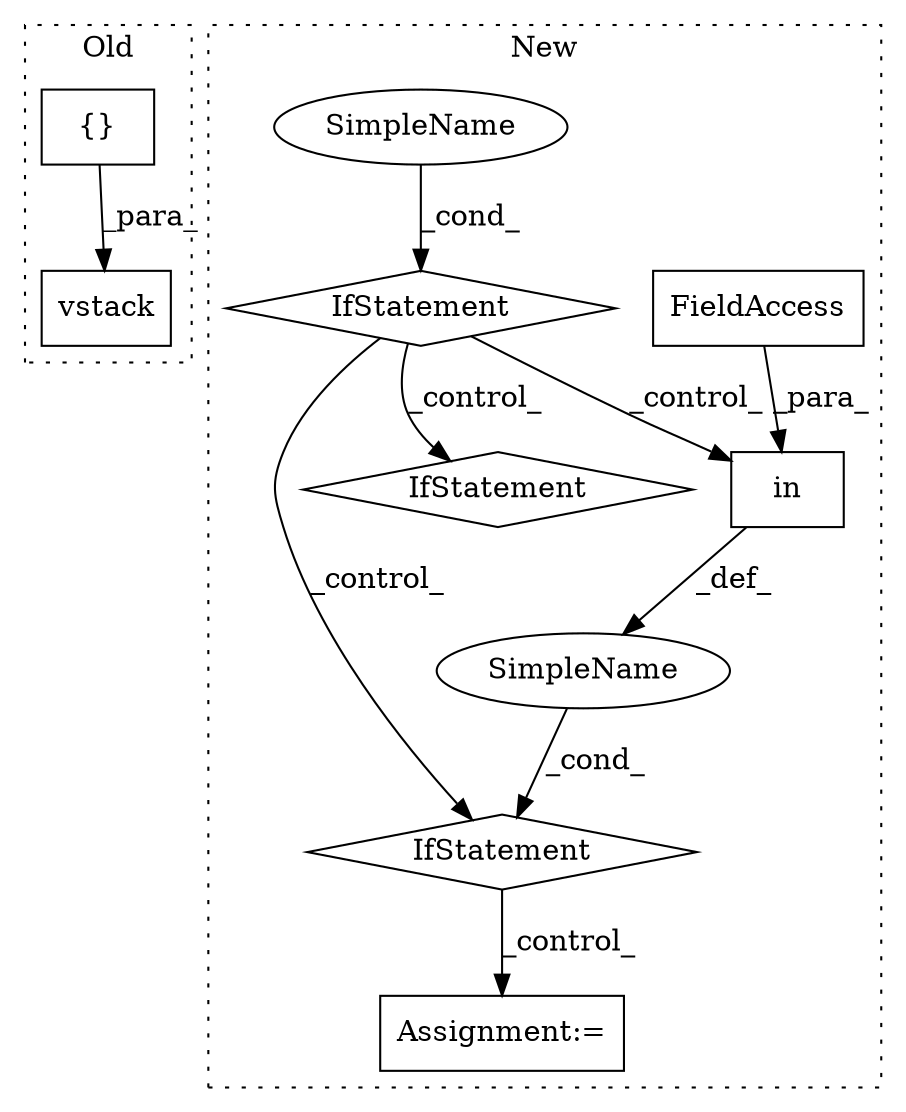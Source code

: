 digraph G {
subgraph cluster0 {
1 [label="vstack" a="32" s="1788,1796" l="7,1" shape="box"];
8 [label="{}" a="4" s="1476" l="2" shape="box"];
label = "Old";
style="dotted";
}
subgraph cluster1 {
2 [label="in" a="105" s="488" l="17" shape="box"];
3 [label="FieldAccess" a="22" s="499" l="6" shape="box"];
4 [label="IfStatement" a="25" s="478,505" l="10,2" shape="diamond"];
5 [label="SimpleName" a="42" s="" l="" shape="ellipse"];
6 [label="Assignment:=" a="7" s="522" l="1" shape="box"];
7 [label="IfStatement" a="25" s="399,429" l="8,2" shape="diamond"];
9 [label="SimpleName" a="42" s="" l="" shape="ellipse"];
10 [label="IfStatement" a="25" s="715,749" l="10,2" shape="diamond"];
label = "New";
style="dotted";
}
2 -> 5 [label="_def_"];
3 -> 2 [label="_para_"];
4 -> 6 [label="_control_"];
5 -> 4 [label="_cond_"];
7 -> 2 [label="_control_"];
7 -> 10 [label="_control_"];
7 -> 4 [label="_control_"];
8 -> 1 [label="_para_"];
9 -> 7 [label="_cond_"];
}